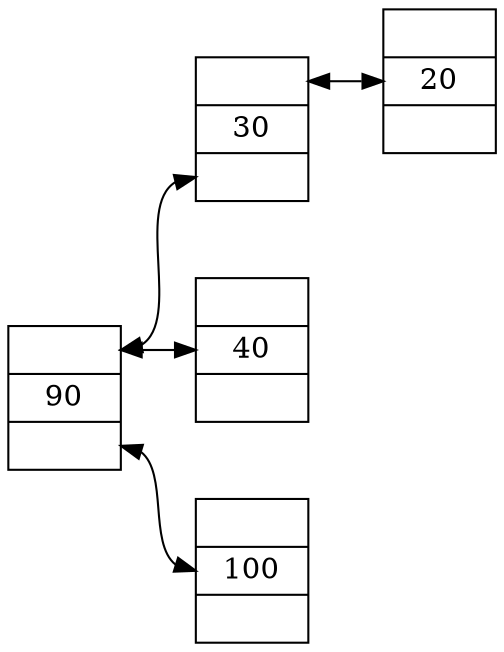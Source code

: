 digraph G {
	graph [rankdir=LR]
	node [height=.1 shape=record]
	edge [dir=both]
	nodesep=0.5
	compound=true
	nodo0_0 [label="<f0> |<f1>30|<f2>"]
	"nodo1|nodo0_0I|0" [label="<f0> |<f1>20|<f2>"]
	nodo0_0:f0 -> "nodo1|nodo0_0I|0":f1
	nodo0_1 [label="<f0> |<f1>90|<f2>"]
	"nodo1|nodo0_1I|0" [label="<f0> |<f1>40|<f2>"]
	nodo0_1:f0 -> "nodo1|nodo0_1I|0":f1
	"nodo1|nodo0_1D|0" [label="<f0> |<f1>100|<f2>"]
	nodo0_1:f2 -> "nodo1|nodo0_1D|0":f1
	nodo0_1:f0 -> nodo0_0:f2
}
